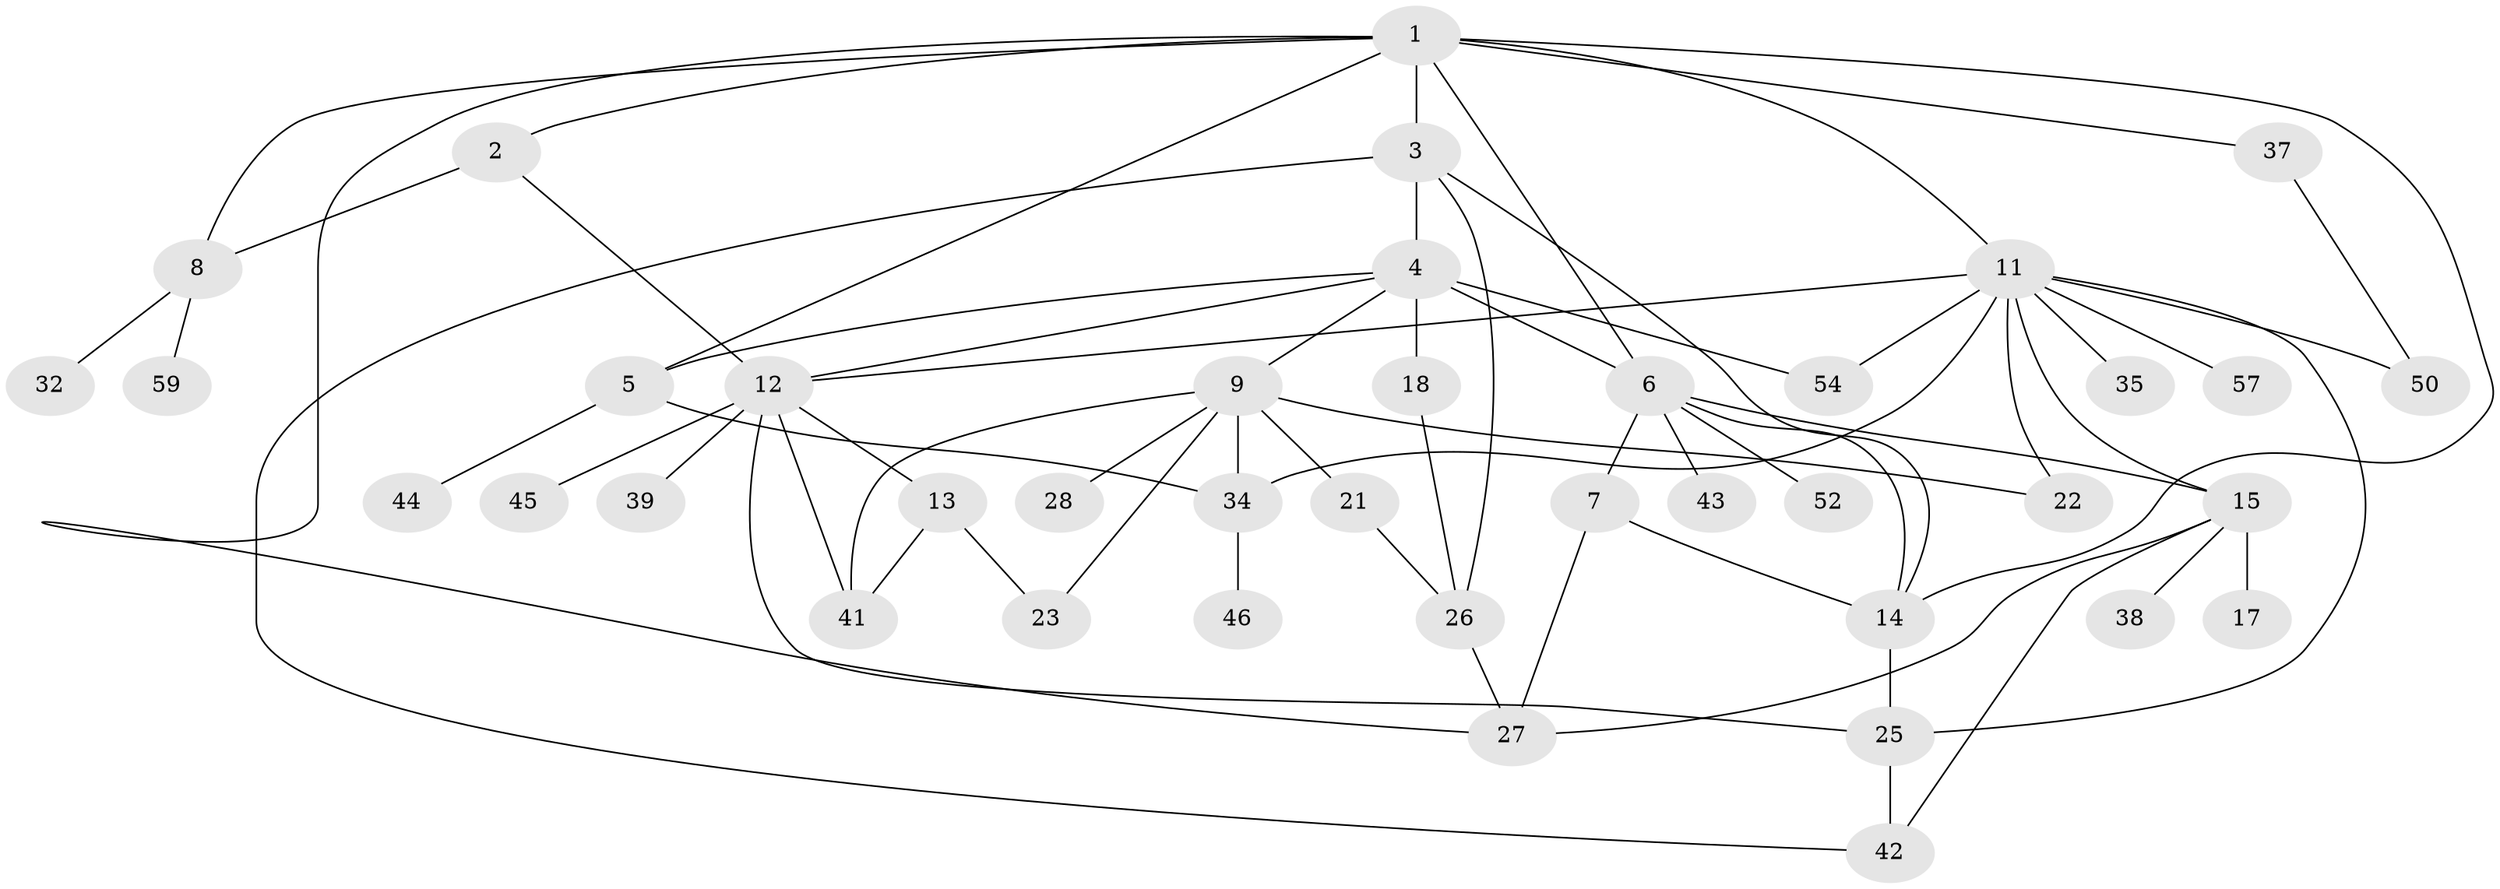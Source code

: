 // Generated by graph-tools (version 1.1) at 2025/23/03/03/25 07:23:33]
// undirected, 40 vertices, 65 edges
graph export_dot {
graph [start="1"]
  node [color=gray90,style=filled];
  1 [super="+40"];
  2;
  3 [super="+16"];
  4 [super="+48"];
  5 [super="+30"];
  6 [super="+29"];
  7 [super="+24"];
  8 [super="+55"];
  9 [super="+10"];
  11 [super="+51"];
  12 [super="+36"];
  13 [super="+19"];
  14 [super="+58"];
  15 [super="+33"];
  17;
  18 [super="+20"];
  21;
  22;
  23;
  25 [super="+60"];
  26 [super="+31"];
  27 [super="+53"];
  28;
  32;
  34;
  35;
  37 [super="+49"];
  38;
  39;
  41 [super="+47"];
  42;
  43;
  44;
  45;
  46;
  50;
  52;
  54 [super="+56"];
  57;
  59;
  1 -- 2;
  1 -- 3;
  1 -- 5;
  1 -- 6;
  1 -- 11;
  1 -- 37;
  1 -- 8;
  1 -- 27;
  1 -- 14;
  2 -- 8;
  2 -- 12;
  3 -- 4 [weight=2];
  3 -- 26;
  3 -- 42;
  3 -- 14;
  4 -- 9;
  4 -- 18;
  4 -- 12;
  4 -- 6;
  4 -- 5;
  4 -- 54;
  5 -- 34;
  5 -- 44;
  6 -- 7;
  6 -- 43 [weight=2];
  6 -- 52;
  6 -- 15;
  6 -- 14;
  7 -- 14 [weight=2];
  7 -- 27;
  8 -- 32;
  8 -- 59;
  9 -- 21;
  9 -- 41;
  9 -- 34;
  9 -- 22;
  9 -- 23;
  9 -- 28;
  11 -- 15;
  11 -- 35;
  11 -- 57;
  11 -- 22;
  11 -- 34;
  11 -- 50;
  11 -- 54;
  11 -- 25;
  11 -- 12;
  12 -- 13;
  12 -- 45;
  12 -- 41;
  12 -- 25;
  12 -- 39;
  13 -- 23;
  13 -- 41;
  14 -- 25;
  15 -- 17;
  15 -- 27;
  15 -- 38;
  15 -- 42;
  18 -- 26;
  21 -- 26;
  25 -- 42;
  26 -- 27;
  34 -- 46;
  37 -- 50;
}
